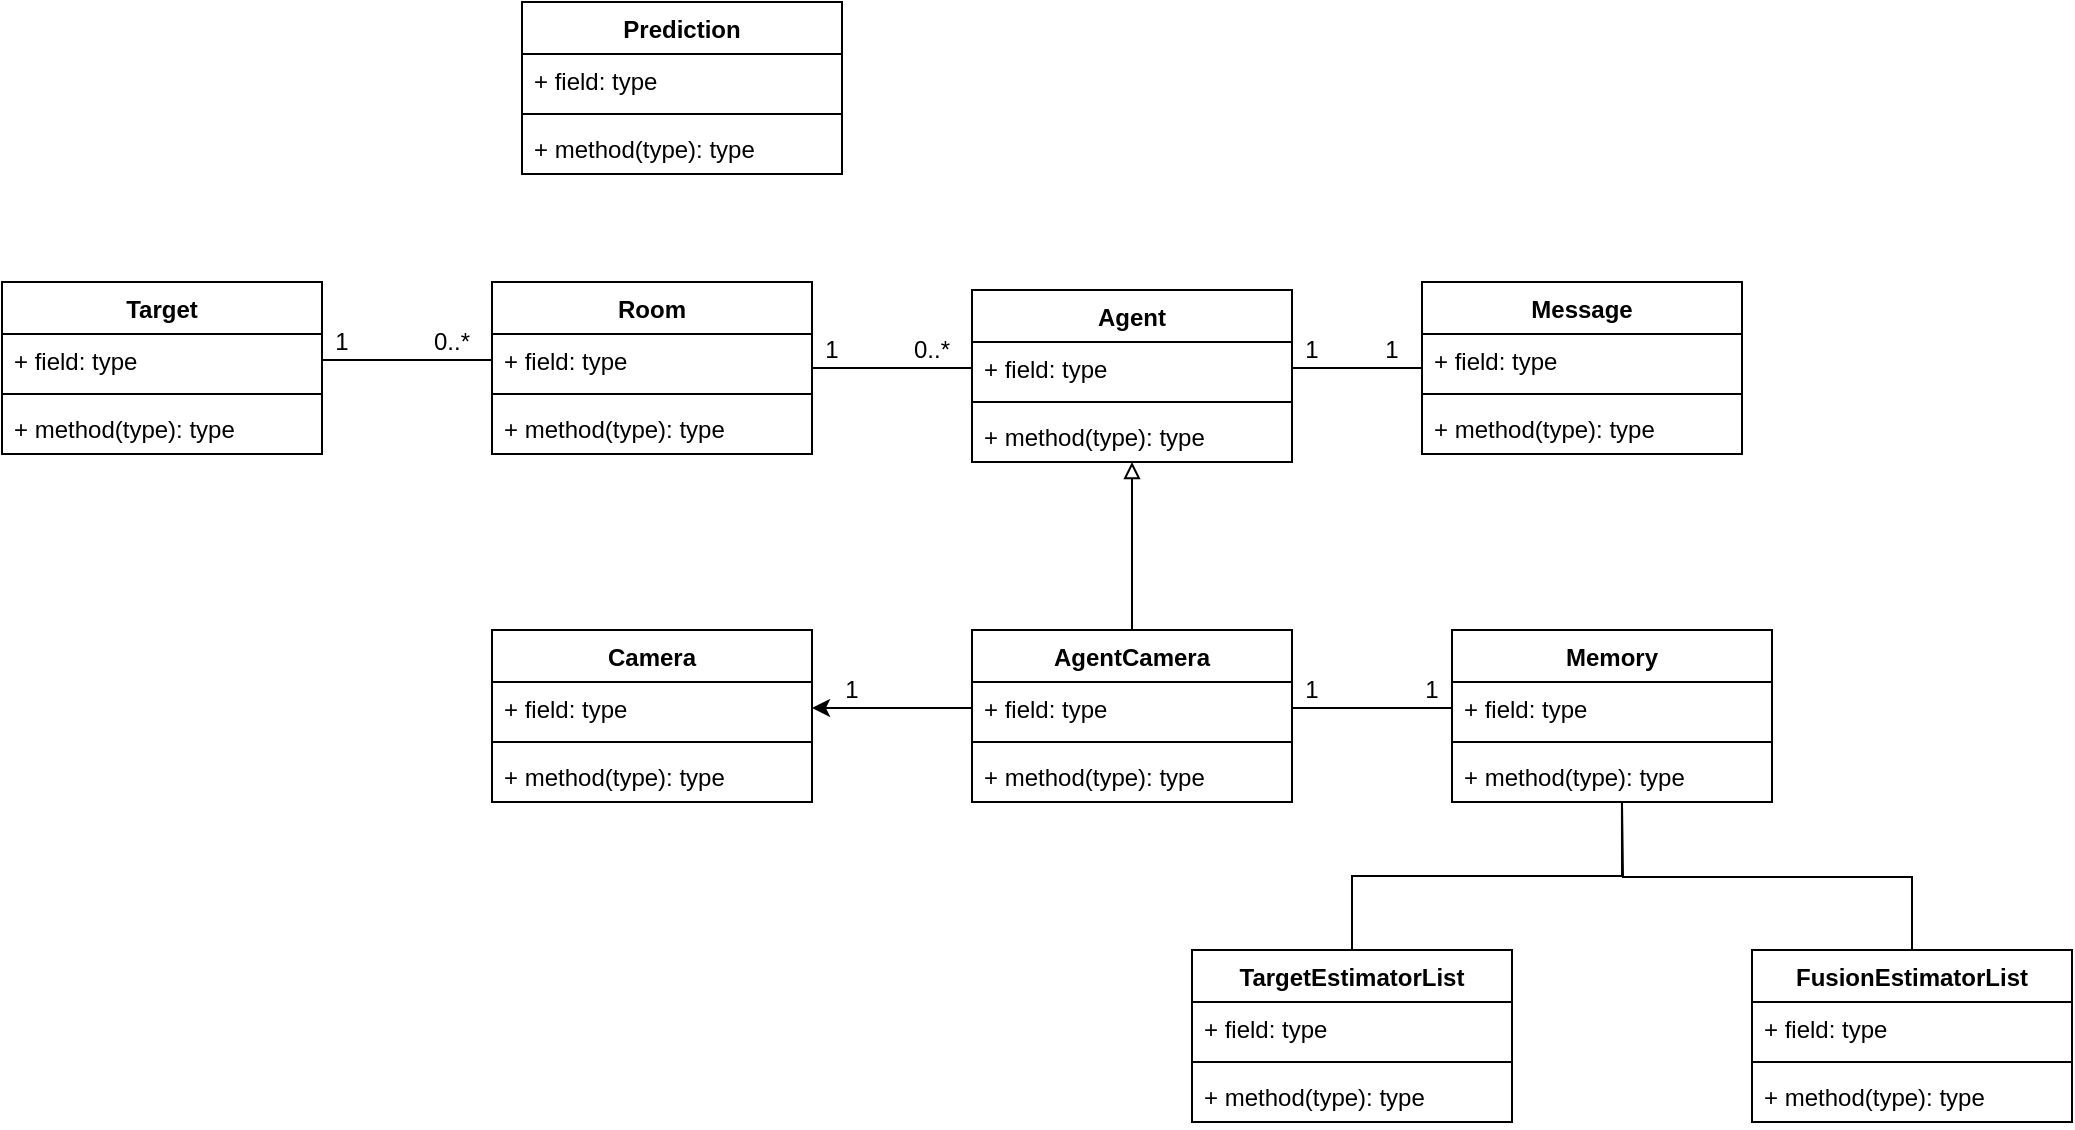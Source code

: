 <mxfile version="12.6.5" type="device"><diagram id="PMuW37502ADX8sQ-7tvp" name="Page-1"><mxGraphModel dx="1181" dy="1147" grid="1" gridSize="10" guides="1" tooltips="1" connect="1" arrows="1" fold="1" page="1" pageScale="1" pageWidth="1600" pageHeight="1200" math="0" shadow="0"><root><mxCell id="0"/><mxCell id="1" parent="0"/><mxCell id="RcUrJvNdwLl1fqXvjdMp-5" value="Prediction" style="swimlane;fontStyle=1;align=center;verticalAlign=top;childLayout=stackLayout;horizontal=1;startSize=26;horizontalStack=0;resizeParent=1;resizeParentMax=0;resizeLast=0;collapsible=1;marginBottom=0;" parent="1" vertex="1"><mxGeometry x="420" y="280" width="160" height="86" as="geometry"/></mxCell><mxCell id="RcUrJvNdwLl1fqXvjdMp-6" value="+ field: type" style="text;strokeColor=none;fillColor=none;align=left;verticalAlign=top;spacingLeft=4;spacingRight=4;overflow=hidden;rotatable=0;points=[[0,0.5],[1,0.5]];portConstraint=eastwest;" parent="RcUrJvNdwLl1fqXvjdMp-5" vertex="1"><mxGeometry y="26" width="160" height="26" as="geometry"/></mxCell><mxCell id="RcUrJvNdwLl1fqXvjdMp-7" value="" style="line;strokeWidth=1;fillColor=none;align=left;verticalAlign=middle;spacingTop=-1;spacingLeft=3;spacingRight=3;rotatable=0;labelPosition=right;points=[];portConstraint=eastwest;" parent="RcUrJvNdwLl1fqXvjdMp-5" vertex="1"><mxGeometry y="52" width="160" height="8" as="geometry"/></mxCell><mxCell id="RcUrJvNdwLl1fqXvjdMp-8" value="+ method(type): type" style="text;strokeColor=none;fillColor=none;align=left;verticalAlign=top;spacingLeft=4;spacingRight=4;overflow=hidden;rotatable=0;points=[[0,0.5],[1,0.5]];portConstraint=eastwest;" parent="RcUrJvNdwLl1fqXvjdMp-5" vertex="1"><mxGeometry y="60" width="160" height="26" as="geometry"/></mxCell><mxCell id="gLS1LkqIMKiMGlJ2DUG_-40" style="edgeStyle=orthogonalEdgeStyle;rounded=0;orthogonalLoop=1;jettySize=auto;html=1;entryX=1;entryY=0.5;entryDx=0;entryDy=0;startArrow=none;startFill=0;endArrow=none;endFill=0;" edge="1" parent="1" source="RcUrJvNdwLl1fqXvjdMp-9" target="RcUrJvNdwLl1fqXvjdMp-26"><mxGeometry relative="1" as="geometry"/></mxCell><mxCell id="RcUrJvNdwLl1fqXvjdMp-9" value="Message" style="swimlane;fontStyle=1;align=center;verticalAlign=top;childLayout=stackLayout;horizontal=1;startSize=26;horizontalStack=0;resizeParent=1;resizeParentMax=0;resizeLast=0;collapsible=1;marginBottom=0;" parent="1" vertex="1"><mxGeometry x="870" y="420" width="160" height="86" as="geometry"/></mxCell><mxCell id="RcUrJvNdwLl1fqXvjdMp-10" value="+ field: type" style="text;strokeColor=none;fillColor=none;align=left;verticalAlign=top;spacingLeft=4;spacingRight=4;overflow=hidden;rotatable=0;points=[[0,0.5],[1,0.5]];portConstraint=eastwest;" parent="RcUrJvNdwLl1fqXvjdMp-9" vertex="1"><mxGeometry y="26" width="160" height="26" as="geometry"/></mxCell><mxCell id="RcUrJvNdwLl1fqXvjdMp-11" value="" style="line;strokeWidth=1;fillColor=none;align=left;verticalAlign=middle;spacingTop=-1;spacingLeft=3;spacingRight=3;rotatable=0;labelPosition=right;points=[];portConstraint=eastwest;" parent="RcUrJvNdwLl1fqXvjdMp-9" vertex="1"><mxGeometry y="52" width="160" height="8" as="geometry"/></mxCell><mxCell id="RcUrJvNdwLl1fqXvjdMp-12" value="+ method(type): type" style="text;strokeColor=none;fillColor=none;align=left;verticalAlign=top;spacingLeft=4;spacingRight=4;overflow=hidden;rotatable=0;points=[[0,0.5],[1,0.5]];portConstraint=eastwest;" parent="RcUrJvNdwLl1fqXvjdMp-9" vertex="1"><mxGeometry y="60" width="160" height="26" as="geometry"/></mxCell><mxCell id="RcUrJvNdwLl1fqXvjdMp-13" value="Memory" style="swimlane;fontStyle=1;align=center;verticalAlign=top;childLayout=stackLayout;horizontal=1;startSize=26;horizontalStack=0;resizeParent=1;resizeParentMax=0;resizeLast=0;collapsible=1;marginBottom=0;" parent="1" vertex="1"><mxGeometry x="885" y="594" width="160" height="86" as="geometry"/></mxCell><mxCell id="RcUrJvNdwLl1fqXvjdMp-14" value="+ field: type" style="text;strokeColor=none;fillColor=none;align=left;verticalAlign=top;spacingLeft=4;spacingRight=4;overflow=hidden;rotatable=0;points=[[0,0.5],[1,0.5]];portConstraint=eastwest;" parent="RcUrJvNdwLl1fqXvjdMp-13" vertex="1"><mxGeometry y="26" width="160" height="26" as="geometry"/></mxCell><mxCell id="RcUrJvNdwLl1fqXvjdMp-15" value="" style="line;strokeWidth=1;fillColor=none;align=left;verticalAlign=middle;spacingTop=-1;spacingLeft=3;spacingRight=3;rotatable=0;labelPosition=right;points=[];portConstraint=eastwest;" parent="RcUrJvNdwLl1fqXvjdMp-13" vertex="1"><mxGeometry y="52" width="160" height="8" as="geometry"/></mxCell><mxCell id="RcUrJvNdwLl1fqXvjdMp-16" value="+ method(type): type" style="text;strokeColor=none;fillColor=none;align=left;verticalAlign=top;spacingLeft=4;spacingRight=4;overflow=hidden;rotatable=0;points=[[0,0.5],[1,0.5]];portConstraint=eastwest;" parent="RcUrJvNdwLl1fqXvjdMp-13" vertex="1"><mxGeometry y="60" width="160" height="26" as="geometry"/></mxCell><mxCell id="gLS1LkqIMKiMGlJ2DUG_-1" style="edgeStyle=orthogonalEdgeStyle;rounded=0;orthogonalLoop=1;jettySize=auto;html=1;endArrow=block;endFill=0;" edge="1" parent="1" source="RcUrJvNdwLl1fqXvjdMp-21" target="RcUrJvNdwLl1fqXvjdMp-25"><mxGeometry relative="1" as="geometry"/></mxCell><mxCell id="RcUrJvNdwLl1fqXvjdMp-21" value="AgentCamera" style="swimlane;fontStyle=1;align=center;verticalAlign=top;childLayout=stackLayout;horizontal=1;startSize=26;horizontalStack=0;resizeParent=1;resizeParentMax=0;resizeLast=0;collapsible=1;marginBottom=0;" parent="1" vertex="1"><mxGeometry x="645" y="594" width="160" height="86" as="geometry"/></mxCell><mxCell id="RcUrJvNdwLl1fqXvjdMp-22" value="+ field: type" style="text;strokeColor=none;fillColor=none;align=left;verticalAlign=top;spacingLeft=4;spacingRight=4;overflow=hidden;rotatable=0;points=[[0,0.5],[1,0.5]];portConstraint=eastwest;" parent="RcUrJvNdwLl1fqXvjdMp-21" vertex="1"><mxGeometry y="26" width="160" height="26" as="geometry"/></mxCell><mxCell id="RcUrJvNdwLl1fqXvjdMp-23" value="" style="line;strokeWidth=1;fillColor=none;align=left;verticalAlign=middle;spacingTop=-1;spacingLeft=3;spacingRight=3;rotatable=0;labelPosition=right;points=[];portConstraint=eastwest;" parent="RcUrJvNdwLl1fqXvjdMp-21" vertex="1"><mxGeometry y="52" width="160" height="8" as="geometry"/></mxCell><mxCell id="RcUrJvNdwLl1fqXvjdMp-24" value="+ method(type): type" style="text;strokeColor=none;fillColor=none;align=left;verticalAlign=top;spacingLeft=4;spacingRight=4;overflow=hidden;rotatable=0;points=[[0,0.5],[1,0.5]];portConstraint=eastwest;" parent="RcUrJvNdwLl1fqXvjdMp-21" vertex="1"><mxGeometry y="60" width="160" height="26" as="geometry"/></mxCell><mxCell id="RcUrJvNdwLl1fqXvjdMp-25" value="Agent" style="swimlane;fontStyle=1;align=center;verticalAlign=top;childLayout=stackLayout;horizontal=1;startSize=26;horizontalStack=0;resizeParent=1;resizeParentMax=0;resizeLast=0;collapsible=1;marginBottom=0;" parent="1" vertex="1"><mxGeometry x="645" y="424" width="160" height="86" as="geometry"/></mxCell><mxCell id="RcUrJvNdwLl1fqXvjdMp-26" value="+ field: type" style="text;strokeColor=none;fillColor=none;align=left;verticalAlign=top;spacingLeft=4;spacingRight=4;overflow=hidden;rotatable=0;points=[[0,0.5],[1,0.5]];portConstraint=eastwest;" parent="RcUrJvNdwLl1fqXvjdMp-25" vertex="1"><mxGeometry y="26" width="160" height="26" as="geometry"/></mxCell><mxCell id="RcUrJvNdwLl1fqXvjdMp-27" value="" style="line;strokeWidth=1;fillColor=none;align=left;verticalAlign=middle;spacingTop=-1;spacingLeft=3;spacingRight=3;rotatable=0;labelPosition=right;points=[];portConstraint=eastwest;" parent="RcUrJvNdwLl1fqXvjdMp-25" vertex="1"><mxGeometry y="52" width="160" height="8" as="geometry"/></mxCell><mxCell id="RcUrJvNdwLl1fqXvjdMp-28" value="+ method(type): type" style="text;strokeColor=none;fillColor=none;align=left;verticalAlign=top;spacingLeft=4;spacingRight=4;overflow=hidden;rotatable=0;points=[[0,0.5],[1,0.5]];portConstraint=eastwest;" parent="RcUrJvNdwLl1fqXvjdMp-25" vertex="1"><mxGeometry y="60" width="160" height="26" as="geometry"/></mxCell><mxCell id="RcUrJvNdwLl1fqXvjdMp-29" value="Target" style="swimlane;fontStyle=1;align=center;verticalAlign=top;childLayout=stackLayout;horizontal=1;startSize=26;horizontalStack=0;resizeParent=1;resizeParentMax=0;resizeLast=0;collapsible=1;marginBottom=0;" parent="1" vertex="1"><mxGeometry x="160" y="420" width="160" height="86" as="geometry"/></mxCell><mxCell id="RcUrJvNdwLl1fqXvjdMp-30" value="+ field: type" style="text;strokeColor=none;fillColor=none;align=left;verticalAlign=top;spacingLeft=4;spacingRight=4;overflow=hidden;rotatable=0;points=[[0,0.5],[1,0.5]];portConstraint=eastwest;" parent="RcUrJvNdwLl1fqXvjdMp-29" vertex="1"><mxGeometry y="26" width="160" height="26" as="geometry"/></mxCell><mxCell id="RcUrJvNdwLl1fqXvjdMp-31" value="" style="line;strokeWidth=1;fillColor=none;align=left;verticalAlign=middle;spacingTop=-1;spacingLeft=3;spacingRight=3;rotatable=0;labelPosition=right;points=[];portConstraint=eastwest;" parent="RcUrJvNdwLl1fqXvjdMp-29" vertex="1"><mxGeometry y="52" width="160" height="8" as="geometry"/></mxCell><mxCell id="RcUrJvNdwLl1fqXvjdMp-32" value="+ method(type): type" style="text;strokeColor=none;fillColor=none;align=left;verticalAlign=top;spacingLeft=4;spacingRight=4;overflow=hidden;rotatable=0;points=[[0,0.5],[1,0.5]];portConstraint=eastwest;" parent="RcUrJvNdwLl1fqXvjdMp-29" vertex="1"><mxGeometry y="60" width="160" height="26" as="geometry"/></mxCell><mxCell id="RcUrJvNdwLl1fqXvjdMp-33" value="Camera" style="swimlane;fontStyle=1;align=center;verticalAlign=top;childLayout=stackLayout;horizontal=1;startSize=26;horizontalStack=0;resizeParent=1;resizeParentMax=0;resizeLast=0;collapsible=1;marginBottom=0;" parent="1" vertex="1"><mxGeometry x="405" y="594" width="160" height="86" as="geometry"/></mxCell><mxCell id="RcUrJvNdwLl1fqXvjdMp-34" value="+ field: type" style="text;strokeColor=none;fillColor=none;align=left;verticalAlign=top;spacingLeft=4;spacingRight=4;overflow=hidden;rotatable=0;points=[[0,0.5],[1,0.5]];portConstraint=eastwest;" parent="RcUrJvNdwLl1fqXvjdMp-33" vertex="1"><mxGeometry y="26" width="160" height="26" as="geometry"/></mxCell><mxCell id="RcUrJvNdwLl1fqXvjdMp-35" value="" style="line;strokeWidth=1;fillColor=none;align=left;verticalAlign=middle;spacingTop=-1;spacingLeft=3;spacingRight=3;rotatable=0;labelPosition=right;points=[];portConstraint=eastwest;" parent="RcUrJvNdwLl1fqXvjdMp-33" vertex="1"><mxGeometry y="52" width="160" height="8" as="geometry"/></mxCell><mxCell id="RcUrJvNdwLl1fqXvjdMp-36" value="+ method(type): type" style="text;strokeColor=none;fillColor=none;align=left;verticalAlign=top;spacingLeft=4;spacingRight=4;overflow=hidden;rotatable=0;points=[[0,0.5],[1,0.5]];portConstraint=eastwest;" parent="RcUrJvNdwLl1fqXvjdMp-33" vertex="1"><mxGeometry y="60" width="160" height="26" as="geometry"/></mxCell><mxCell id="gLS1LkqIMKiMGlJ2DUG_-6" style="edgeStyle=orthogonalEdgeStyle;rounded=0;orthogonalLoop=1;jettySize=auto;html=1;entryX=0;entryY=0.5;entryDx=0;entryDy=0;endArrow=none;endFill=0;" edge="1" parent="1" source="gLS1LkqIMKiMGlJ2DUG_-2" target="RcUrJvNdwLl1fqXvjdMp-26"><mxGeometry relative="1" as="geometry"/></mxCell><mxCell id="gLS1LkqIMKiMGlJ2DUG_-2" value="Room" style="swimlane;fontStyle=1;align=center;verticalAlign=top;childLayout=stackLayout;horizontal=1;startSize=26;horizontalStack=0;resizeParent=1;resizeParentMax=0;resizeLast=0;collapsible=1;marginBottom=0;" vertex="1" parent="1"><mxGeometry x="405" y="420" width="160" height="86" as="geometry"/></mxCell><mxCell id="gLS1LkqIMKiMGlJ2DUG_-3" value="+ field: type" style="text;strokeColor=none;fillColor=none;align=left;verticalAlign=top;spacingLeft=4;spacingRight=4;overflow=hidden;rotatable=0;points=[[0,0.5],[1,0.5]];portConstraint=eastwest;" vertex="1" parent="gLS1LkqIMKiMGlJ2DUG_-2"><mxGeometry y="26" width="160" height="26" as="geometry"/></mxCell><mxCell id="gLS1LkqIMKiMGlJ2DUG_-4" value="" style="line;strokeWidth=1;fillColor=none;align=left;verticalAlign=middle;spacingTop=-1;spacingLeft=3;spacingRight=3;rotatable=0;labelPosition=right;points=[];portConstraint=eastwest;" vertex="1" parent="gLS1LkqIMKiMGlJ2DUG_-2"><mxGeometry y="52" width="160" height="8" as="geometry"/></mxCell><mxCell id="gLS1LkqIMKiMGlJ2DUG_-5" value="+ method(type): type" style="text;strokeColor=none;fillColor=none;align=left;verticalAlign=top;spacingLeft=4;spacingRight=4;overflow=hidden;rotatable=0;points=[[0,0.5],[1,0.5]];portConstraint=eastwest;" vertex="1" parent="gLS1LkqIMKiMGlJ2DUG_-2"><mxGeometry y="60" width="160" height="26" as="geometry"/></mxCell><mxCell id="gLS1LkqIMKiMGlJ2DUG_-7" value="1" style="text;html=1;strokeColor=none;fillColor=none;align=center;verticalAlign=middle;whiteSpace=wrap;rounded=0;" vertex="1" parent="1"><mxGeometry x="555" y="444" width="40" height="20" as="geometry"/></mxCell><mxCell id="gLS1LkqIMKiMGlJ2DUG_-8" value="0..*" style="text;html=1;strokeColor=none;fillColor=none;align=center;verticalAlign=middle;whiteSpace=wrap;rounded=0;" vertex="1" parent="1"><mxGeometry x="605" y="444" width="40" height="20" as="geometry"/></mxCell><mxCell id="gLS1LkqIMKiMGlJ2DUG_-21" style="edgeStyle=orthogonalEdgeStyle;rounded=0;orthogonalLoop=1;jettySize=auto;html=1;exitX=1;exitY=0.5;exitDx=0;exitDy=0;endArrow=none;endFill=0;startArrow=classic;startFill=1;" edge="1" parent="1" source="RcUrJvNdwLl1fqXvjdMp-34" target="RcUrJvNdwLl1fqXvjdMp-22"><mxGeometry relative="1" as="geometry"/></mxCell><mxCell id="gLS1LkqIMKiMGlJ2DUG_-22" value="1" style="text;html=1;strokeColor=none;fillColor=none;align=center;verticalAlign=middle;whiteSpace=wrap;rounded=0;" vertex="1" parent="1"><mxGeometry x="565" y="614" width="40" height="20" as="geometry"/></mxCell><mxCell id="gLS1LkqIMKiMGlJ2DUG_-23" style="edgeStyle=orthogonalEdgeStyle;rounded=0;orthogonalLoop=1;jettySize=auto;html=1;exitX=1;exitY=0.5;exitDx=0;exitDy=0;entryX=0;entryY=0.5;entryDx=0;entryDy=0;startArrow=none;startFill=0;endArrow=none;endFill=0;" edge="1" parent="1" source="RcUrJvNdwLl1fqXvjdMp-22" target="RcUrJvNdwLl1fqXvjdMp-14"><mxGeometry relative="1" as="geometry"/></mxCell><mxCell id="gLS1LkqIMKiMGlJ2DUG_-38" style="edgeStyle=orthogonalEdgeStyle;rounded=0;orthogonalLoop=1;jettySize=auto;html=1;exitX=0.5;exitY=0;exitDx=0;exitDy=0;startArrow=none;startFill=0;endArrow=none;endFill=0;" edge="1" parent="1" source="gLS1LkqIMKiMGlJ2DUG_-24"><mxGeometry relative="1" as="geometry"><mxPoint x="970" y="680" as="targetPoint"/></mxGeometry></mxCell><mxCell id="gLS1LkqIMKiMGlJ2DUG_-24" value="FusionEstimatorList" style="swimlane;fontStyle=1;align=center;verticalAlign=top;childLayout=stackLayout;horizontal=1;startSize=26;horizontalStack=0;resizeParent=1;resizeParentMax=0;resizeLast=0;collapsible=1;marginBottom=0;" vertex="1" parent="1"><mxGeometry x="1035" y="754" width="160" height="86" as="geometry"/></mxCell><mxCell id="gLS1LkqIMKiMGlJ2DUG_-25" value="+ field: type" style="text;strokeColor=none;fillColor=none;align=left;verticalAlign=top;spacingLeft=4;spacingRight=4;overflow=hidden;rotatable=0;points=[[0,0.5],[1,0.5]];portConstraint=eastwest;" vertex="1" parent="gLS1LkqIMKiMGlJ2DUG_-24"><mxGeometry y="26" width="160" height="26" as="geometry"/></mxCell><mxCell id="gLS1LkqIMKiMGlJ2DUG_-26" value="" style="line;strokeWidth=1;fillColor=none;align=left;verticalAlign=middle;spacingTop=-1;spacingLeft=3;spacingRight=3;rotatable=0;labelPosition=right;points=[];portConstraint=eastwest;" vertex="1" parent="gLS1LkqIMKiMGlJ2DUG_-24"><mxGeometry y="52" width="160" height="8" as="geometry"/></mxCell><mxCell id="gLS1LkqIMKiMGlJ2DUG_-27" value="+ method(type): type" style="text;strokeColor=none;fillColor=none;align=left;verticalAlign=top;spacingLeft=4;spacingRight=4;overflow=hidden;rotatable=0;points=[[0,0.5],[1,0.5]];portConstraint=eastwest;" vertex="1" parent="gLS1LkqIMKiMGlJ2DUG_-24"><mxGeometry y="60" width="160" height="26" as="geometry"/></mxCell><mxCell id="gLS1LkqIMKiMGlJ2DUG_-37" style="edgeStyle=orthogonalEdgeStyle;rounded=0;orthogonalLoop=1;jettySize=auto;html=1;exitX=0.5;exitY=0;exitDx=0;exitDy=0;startArrow=none;startFill=0;endArrow=none;endFill=0;entryX=0.531;entryY=0.997;entryDx=0;entryDy=0;entryPerimeter=0;" edge="1" parent="1" source="gLS1LkqIMKiMGlJ2DUG_-28" target="RcUrJvNdwLl1fqXvjdMp-16"><mxGeometry relative="1" as="geometry"><mxPoint x="967" y="700" as="targetPoint"/></mxGeometry></mxCell><mxCell id="gLS1LkqIMKiMGlJ2DUG_-28" value="TargetEstimatorList" style="swimlane;fontStyle=1;align=center;verticalAlign=top;childLayout=stackLayout;horizontal=1;startSize=26;horizontalStack=0;resizeParent=1;resizeParentMax=0;resizeLast=0;collapsible=1;marginBottom=0;" vertex="1" parent="1"><mxGeometry x="755" y="754" width="160" height="86" as="geometry"/></mxCell><mxCell id="gLS1LkqIMKiMGlJ2DUG_-29" value="+ field: type" style="text;strokeColor=none;fillColor=none;align=left;verticalAlign=top;spacingLeft=4;spacingRight=4;overflow=hidden;rotatable=0;points=[[0,0.5],[1,0.5]];portConstraint=eastwest;" vertex="1" parent="gLS1LkqIMKiMGlJ2DUG_-28"><mxGeometry y="26" width="160" height="26" as="geometry"/></mxCell><mxCell id="gLS1LkqIMKiMGlJ2DUG_-30" value="" style="line;strokeWidth=1;fillColor=none;align=left;verticalAlign=middle;spacingTop=-1;spacingLeft=3;spacingRight=3;rotatable=0;labelPosition=right;points=[];portConstraint=eastwest;" vertex="1" parent="gLS1LkqIMKiMGlJ2DUG_-28"><mxGeometry y="52" width="160" height="8" as="geometry"/></mxCell><mxCell id="gLS1LkqIMKiMGlJ2DUG_-31" value="+ method(type): type" style="text;strokeColor=none;fillColor=none;align=left;verticalAlign=top;spacingLeft=4;spacingRight=4;overflow=hidden;rotatable=0;points=[[0,0.5],[1,0.5]];portConstraint=eastwest;" vertex="1" parent="gLS1LkqIMKiMGlJ2DUG_-28"><mxGeometry y="60" width="160" height="26" as="geometry"/></mxCell><mxCell id="gLS1LkqIMKiMGlJ2DUG_-32" value="1" style="text;html=1;strokeColor=none;fillColor=none;align=center;verticalAlign=middle;whiteSpace=wrap;rounded=0;" vertex="1" parent="1"><mxGeometry x="795" y="614" width="40" height="20" as="geometry"/></mxCell><mxCell id="gLS1LkqIMKiMGlJ2DUG_-33" value="1" style="text;html=1;strokeColor=none;fillColor=none;align=center;verticalAlign=middle;whiteSpace=wrap;rounded=0;" vertex="1" parent="1"><mxGeometry x="855" y="614" width="40" height="20" as="geometry"/></mxCell><mxCell id="gLS1LkqIMKiMGlJ2DUG_-34" style="edgeStyle=orthogonalEdgeStyle;rounded=0;orthogonalLoop=1;jettySize=auto;html=1;exitX=1;exitY=0.5;exitDx=0;exitDy=0;entryX=0;entryY=0.5;entryDx=0;entryDy=0;startArrow=none;startFill=0;endArrow=none;endFill=0;" edge="1" parent="1" source="RcUrJvNdwLl1fqXvjdMp-30" target="gLS1LkqIMKiMGlJ2DUG_-3"><mxGeometry relative="1" as="geometry"/></mxCell><mxCell id="gLS1LkqIMKiMGlJ2DUG_-35" value="1" style="text;html=1;strokeColor=none;fillColor=none;align=center;verticalAlign=middle;whiteSpace=wrap;rounded=0;" vertex="1" parent="1"><mxGeometry x="310" y="440" width="40" height="20" as="geometry"/></mxCell><mxCell id="gLS1LkqIMKiMGlJ2DUG_-36" value="0..*" style="text;html=1;strokeColor=none;fillColor=none;align=center;verticalAlign=middle;whiteSpace=wrap;rounded=0;" vertex="1" parent="1"><mxGeometry x="365" y="440" width="40" height="20" as="geometry"/></mxCell><mxCell id="gLS1LkqIMKiMGlJ2DUG_-41" value="1" style="text;html=1;strokeColor=none;fillColor=none;align=center;verticalAlign=middle;whiteSpace=wrap;rounded=0;" vertex="1" parent="1"><mxGeometry x="795" y="444" width="40" height="20" as="geometry"/></mxCell><mxCell id="gLS1LkqIMKiMGlJ2DUG_-42" value="1" style="text;html=1;strokeColor=none;fillColor=none;align=center;verticalAlign=middle;whiteSpace=wrap;rounded=0;" vertex="1" parent="1"><mxGeometry x="835" y="444" width="40" height="20" as="geometry"/></mxCell></root></mxGraphModel></diagram></mxfile>